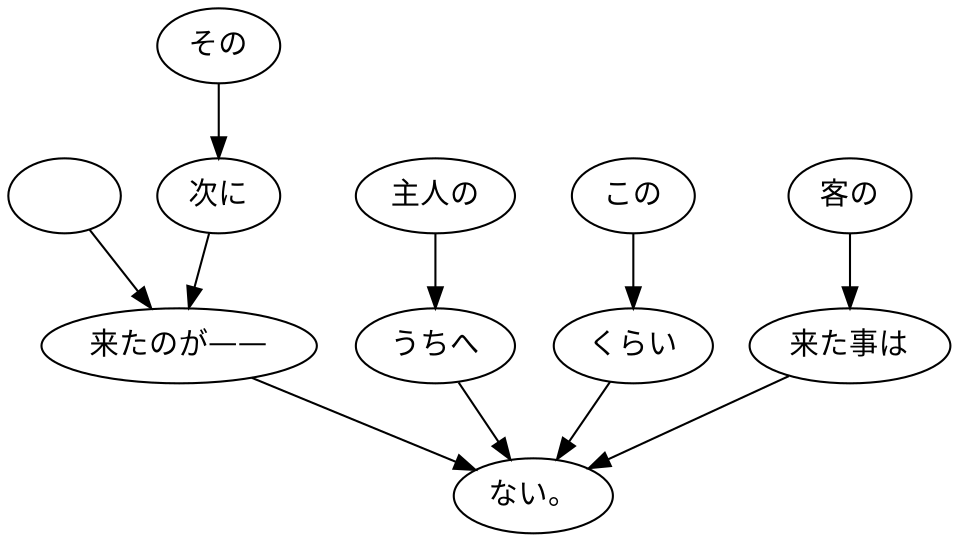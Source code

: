 digraph graph5439 {
	node0 [label="　"];
	node1 [label="その"];
	node2 [label="次に"];
	node3 [label="来たのが——"];
	node4 [label="主人の"];
	node5 [label="うちへ"];
	node6 [label="この"];
	node7 [label="くらい"];
	node8 [label="客の"];
	node9 [label="来た事は"];
	node10 [label="ない。"];
	node0 -> node3;
	node1 -> node2;
	node2 -> node3;
	node3 -> node10;
	node4 -> node5;
	node5 -> node10;
	node6 -> node7;
	node7 -> node10;
	node8 -> node9;
	node9 -> node10;
}
